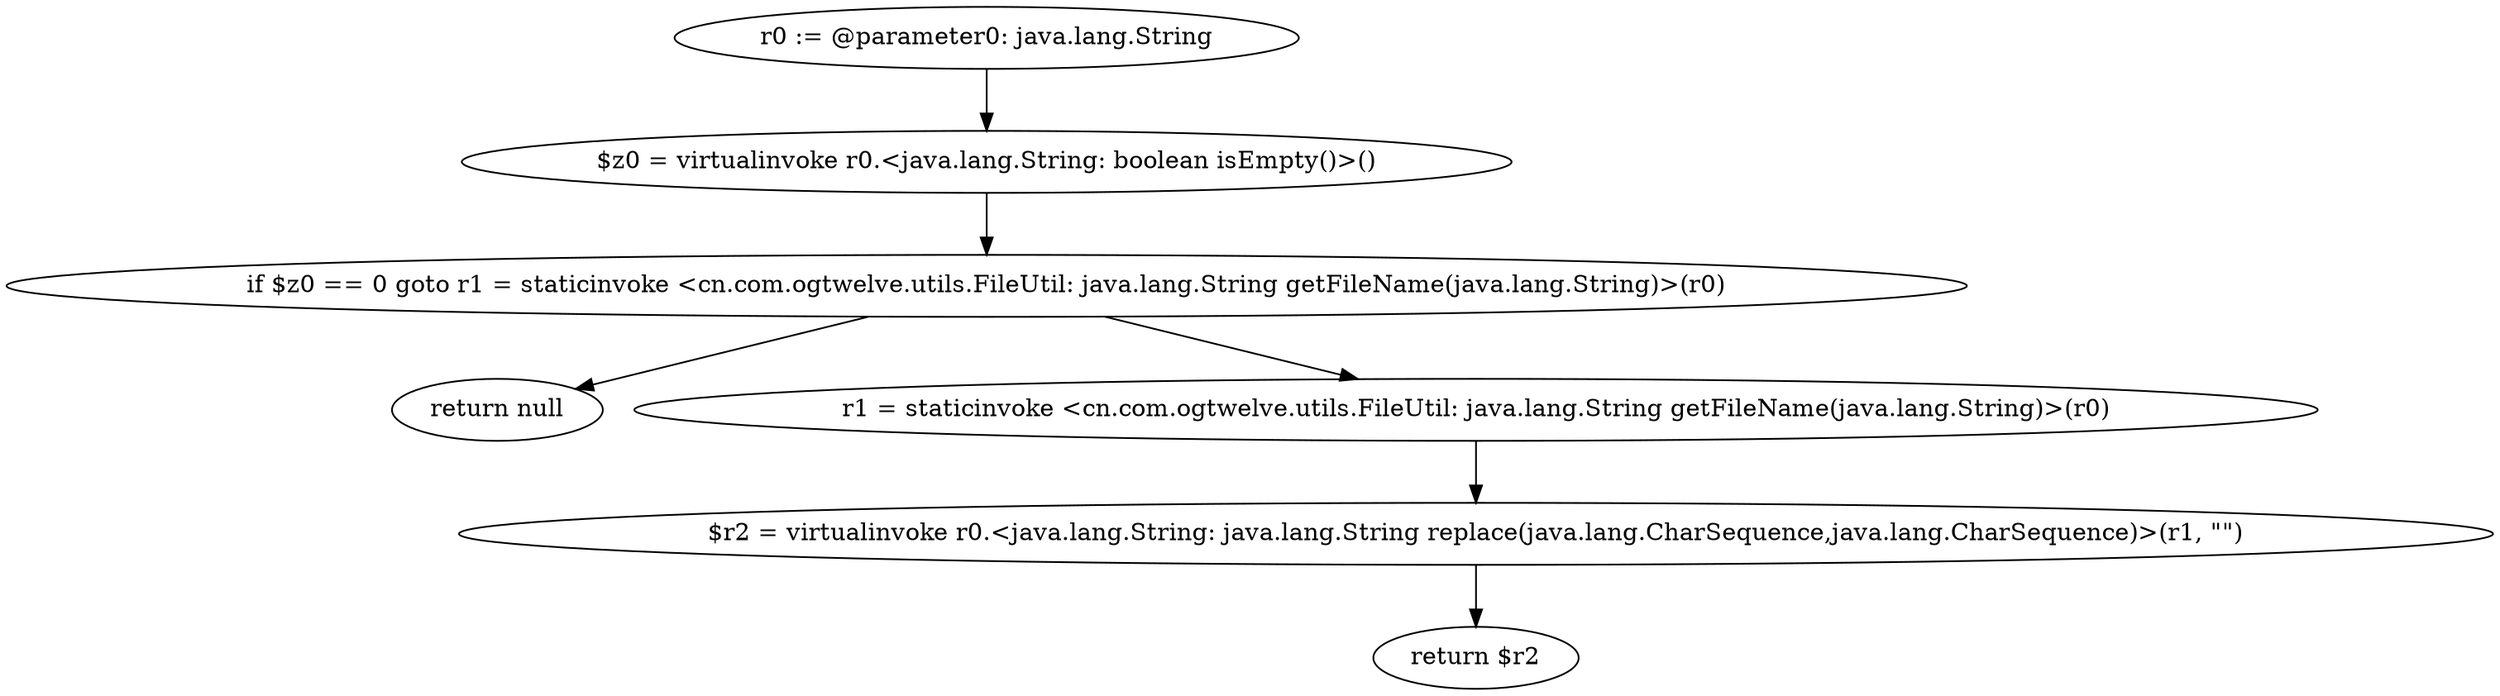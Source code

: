 digraph "unitGraph" {
    "r0 := @parameter0: java.lang.String"
    "$z0 = virtualinvoke r0.<java.lang.String: boolean isEmpty()>()"
    "if $z0 == 0 goto r1 = staticinvoke <cn.com.ogtwelve.utils.FileUtil: java.lang.String getFileName(java.lang.String)>(r0)"
    "return null"
    "r1 = staticinvoke <cn.com.ogtwelve.utils.FileUtil: java.lang.String getFileName(java.lang.String)>(r0)"
    "$r2 = virtualinvoke r0.<java.lang.String: java.lang.String replace(java.lang.CharSequence,java.lang.CharSequence)>(r1, \"\")"
    "return $r2"
    "r0 := @parameter0: java.lang.String"->"$z0 = virtualinvoke r0.<java.lang.String: boolean isEmpty()>()";
    "$z0 = virtualinvoke r0.<java.lang.String: boolean isEmpty()>()"->"if $z0 == 0 goto r1 = staticinvoke <cn.com.ogtwelve.utils.FileUtil: java.lang.String getFileName(java.lang.String)>(r0)";
    "if $z0 == 0 goto r1 = staticinvoke <cn.com.ogtwelve.utils.FileUtil: java.lang.String getFileName(java.lang.String)>(r0)"->"return null";
    "if $z0 == 0 goto r1 = staticinvoke <cn.com.ogtwelve.utils.FileUtil: java.lang.String getFileName(java.lang.String)>(r0)"->"r1 = staticinvoke <cn.com.ogtwelve.utils.FileUtil: java.lang.String getFileName(java.lang.String)>(r0)";
    "r1 = staticinvoke <cn.com.ogtwelve.utils.FileUtil: java.lang.String getFileName(java.lang.String)>(r0)"->"$r2 = virtualinvoke r0.<java.lang.String: java.lang.String replace(java.lang.CharSequence,java.lang.CharSequence)>(r1, \"\")";
    "$r2 = virtualinvoke r0.<java.lang.String: java.lang.String replace(java.lang.CharSequence,java.lang.CharSequence)>(r1, \"\")"->"return $r2";
}
